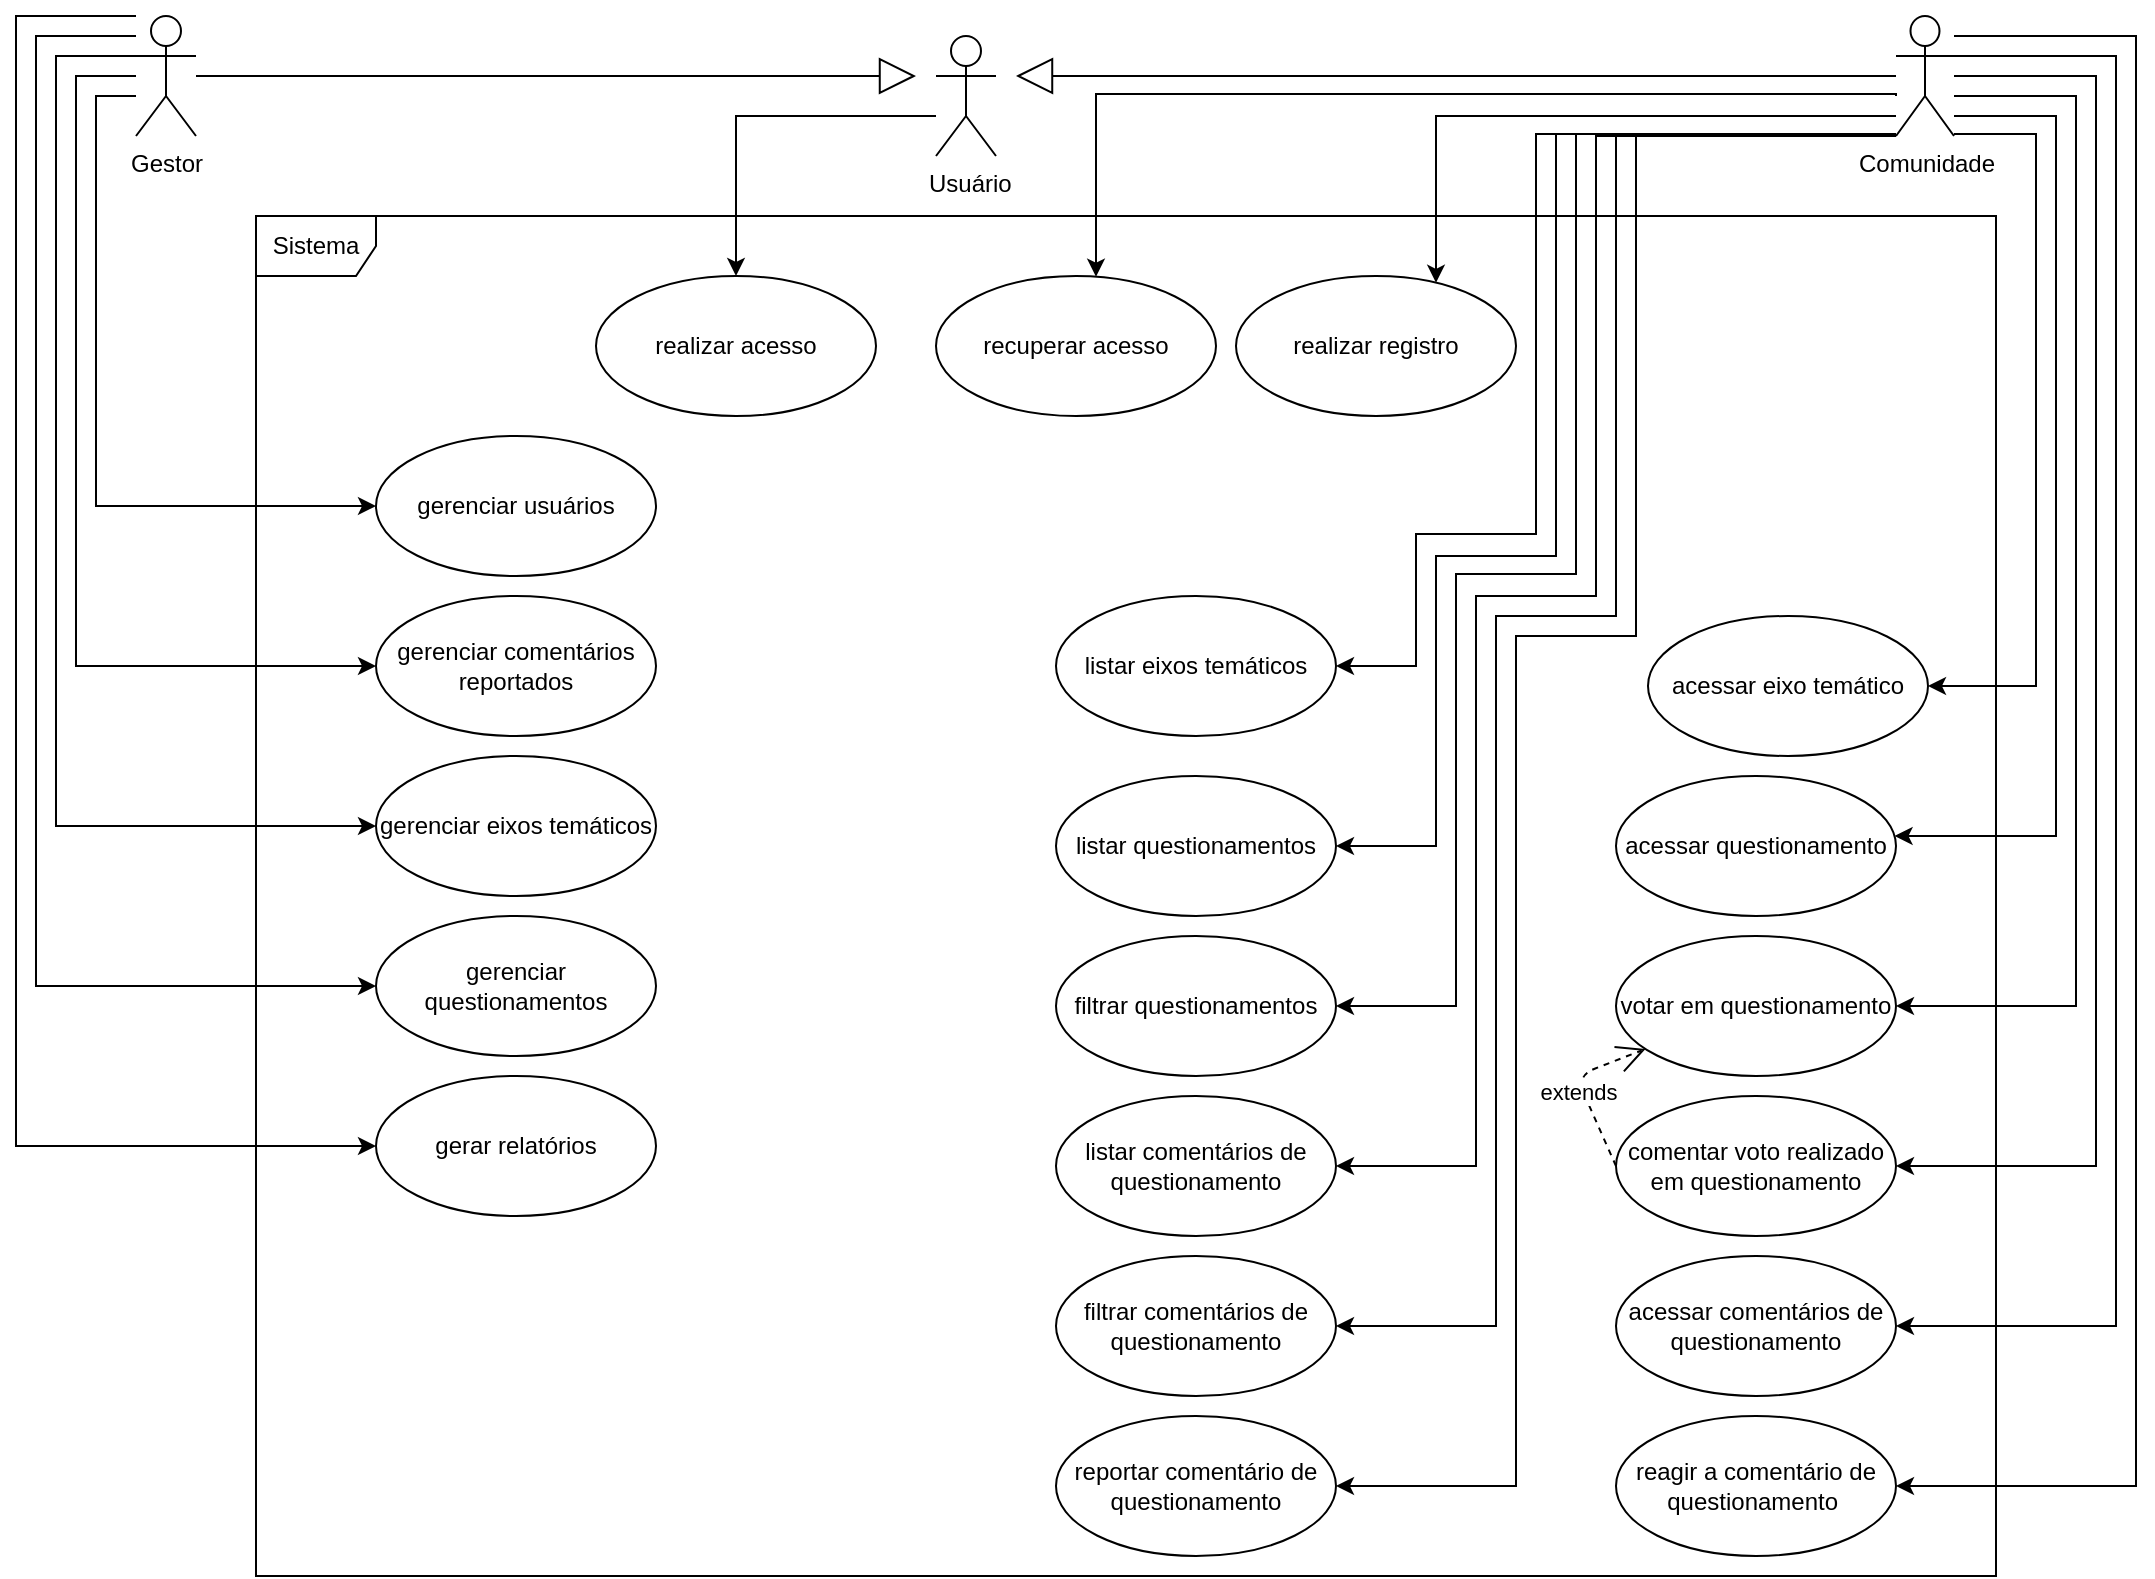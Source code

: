 <mxfile version="12.4.3" type="google" pages="1"><diagram name="Page-1" id="e7e014a7-5840-1c2e-5031-d8a46d1fe8dd"><mxGraphModel dx="599" dy="332" grid="1" gridSize="10" guides="1" tooltips="1" connect="1" arrows="1" fold="1" page="1" pageScale="1" pageWidth="1169" pageHeight="826" background="#ffffff" math="0" shadow="0"><root><mxCell id="0"/><mxCell id="1" parent="0"/><mxCell id="ITypu7x_8_i5IZBqR8q9-58" value="Sistema" style="shape=umlFrame;whiteSpace=wrap;html=1;" parent="1" vertex="1"><mxGeometry x="220" y="130" width="870" height="680" as="geometry"/></mxCell><mxCell id="ITypu7x_8_i5IZBqR8q9-72" style="edgeStyle=orthogonalEdgeStyle;rounded=0;orthogonalLoop=1;jettySize=auto;html=1;" parent="1" source="ITypu7x_8_i5IZBqR8q9-41" target="ITypu7x_8_i5IZBqR8q9-53" edge="1"><mxGeometry relative="1" as="geometry"><Array as="points"><mxPoint x="460" y="80"/></Array></mxGeometry></mxCell><mxCell id="ITypu7x_8_i5IZBqR8q9-73" style="edgeStyle=orthogonalEdgeStyle;rounded=0;orthogonalLoop=1;jettySize=auto;html=1;" parent="1" target="ITypu7x_8_i5IZBqR8q9-54" edge="1"><mxGeometry relative="1" as="geometry"><Array as="points"><mxPoint x="640" y="69"/></Array><mxPoint x="1040" y="70" as="sourcePoint"/></mxGeometry></mxCell><mxCell id="SffO-TTghCVA7MGwTHb8-1" style="edgeStyle=orthogonalEdgeStyle;rounded=0;orthogonalLoop=1;jettySize=auto;html=1;" parent="1" target="ITypu7x_8_i5IZBqR8q9-74" edge="1"><mxGeometry relative="1" as="geometry"><Array as="points"><mxPoint x="810" y="80"/></Array><mxPoint x="1040" y="80" as="sourcePoint"/></mxGeometry></mxCell><mxCell id="ITypu7x_8_i5IZBqR8q9-41" value="&amp;nbsp;Usuário&lt;br&gt;" style="shape=umlActor;verticalLabelPosition=bottom;labelBackgroundColor=#ffffff;verticalAlign=top;html=1;allowArrows=1;" parent="1" vertex="1"><mxGeometry x="560" y="40" width="30" height="60" as="geometry"/></mxCell><mxCell id="ITypu7x_8_i5IZBqR8q9-89" style="edgeStyle=orthogonalEdgeStyle;rounded=0;orthogonalLoop=1;jettySize=auto;html=1;" parent="1" source="ITypu7x_8_i5IZBqR8q9-46" target="ITypu7x_8_i5IZBqR8q9-59" edge="1"><mxGeometry relative="1" as="geometry"><Array as="points"><mxPoint x="140" y="70"/><mxPoint x="140" y="275"/></Array></mxGeometry></mxCell><mxCell id="ITypu7x_8_i5IZBqR8q9-90" style="edgeStyle=orthogonalEdgeStyle;rounded=0;orthogonalLoop=1;jettySize=auto;html=1;entryX=0;entryY=0.5;entryDx=0;entryDy=0;" parent="1" source="ITypu7x_8_i5IZBqR8q9-46" target="ITypu7x_8_i5IZBqR8q9-60" edge="1"><mxGeometry relative="1" as="geometry"><Array as="points"><mxPoint x="130" y="60"/><mxPoint x="130" y="355"/></Array></mxGeometry></mxCell><mxCell id="ITypu7x_8_i5IZBqR8q9-91" style="edgeStyle=orthogonalEdgeStyle;rounded=0;orthogonalLoop=1;jettySize=auto;html=1;" parent="1" source="ITypu7x_8_i5IZBqR8q9-46" target="ITypu7x_8_i5IZBqR8q9-61" edge="1"><mxGeometry relative="1" as="geometry"><Array as="points"><mxPoint x="120" y="50"/><mxPoint x="120" y="435"/></Array></mxGeometry></mxCell><mxCell id="ITypu7x_8_i5IZBqR8q9-92" style="edgeStyle=orthogonalEdgeStyle;rounded=0;orthogonalLoop=1;jettySize=auto;html=1;entryX=0;entryY=0.5;entryDx=0;entryDy=0;" parent="1" source="ITypu7x_8_i5IZBqR8q9-46" target="ITypu7x_8_i5IZBqR8q9-62" edge="1"><mxGeometry relative="1" as="geometry"><Array as="points"><mxPoint x="110" y="40"/><mxPoint x="110" y="515"/></Array></mxGeometry></mxCell><mxCell id="ITypu7x_8_i5IZBqR8q9-94" style="edgeStyle=orthogonalEdgeStyle;rounded=0;orthogonalLoop=1;jettySize=auto;html=1;entryX=0;entryY=0.5;entryDx=0;entryDy=0;" parent="1" source="ITypu7x_8_i5IZBqR8q9-46" target="ITypu7x_8_i5IZBqR8q9-63" edge="1"><mxGeometry relative="1" as="geometry"><Array as="points"><mxPoint x="100" y="30"/><mxPoint x="100" y="595"/></Array></mxGeometry></mxCell><mxCell id="ITypu7x_8_i5IZBqR8q9-46" value="Gestor&lt;br&gt;" style="shape=umlActor;verticalLabelPosition=bottom;labelBackgroundColor=#ffffff;verticalAlign=top;html=1;" parent="1" vertex="1"><mxGeometry x="160" y="30" width="30" height="60" as="geometry"/></mxCell><mxCell id="wI6Hx-tVMZ_VRcFabWvt-9" style="edgeStyle=orthogonalEdgeStyle;rounded=0;orthogonalLoop=1;jettySize=auto;html=1;" parent="1" source="ITypu7x_8_i5IZBqR8q9-47" target="ITypu7x_8_i5IZBqR8q9-75" edge="1"><mxGeometry relative="1" as="geometry"><Array as="points"><mxPoint x="1120" y="80"/><mxPoint x="1120" y="440"/></Array></mxGeometry></mxCell><mxCell id="wI6Hx-tVMZ_VRcFabWvt-10" style="edgeStyle=orthogonalEdgeStyle;rounded=0;orthogonalLoop=1;jettySize=auto;html=1;entryX=1;entryY=0.5;entryDx=0;entryDy=0;" parent="1" source="ITypu7x_8_i5IZBqR8q9-47" target="ITypu7x_8_i5IZBqR8q9-76" edge="1"><mxGeometry relative="1" as="geometry"><Array as="points"><mxPoint x="1110" y="89"/><mxPoint x="1110" y="365"/></Array></mxGeometry></mxCell><mxCell id="wI6Hx-tVMZ_VRcFabWvt-11" style="edgeStyle=orthogonalEdgeStyle;rounded=0;orthogonalLoop=1;jettySize=auto;html=1;entryX=1;entryY=0.5;entryDx=0;entryDy=0;" parent="1" source="ITypu7x_8_i5IZBqR8q9-47" target="ITypu7x_8_i5IZBqR8q9-79" edge="1"><mxGeometry relative="1" as="geometry"><Array as="points"><mxPoint x="1130" y="70"/><mxPoint x="1130" y="525"/></Array></mxGeometry></mxCell><mxCell id="wI6Hx-tVMZ_VRcFabWvt-12" style="edgeStyle=orthogonalEdgeStyle;rounded=0;orthogonalLoop=1;jettySize=auto;html=1;entryX=1;entryY=0.5;entryDx=0;entryDy=0;" parent="1" source="ITypu7x_8_i5IZBqR8q9-47" target="ITypu7x_8_i5IZBqR8q9-82" edge="1"><mxGeometry relative="1" as="geometry"><Array as="points"><mxPoint x="1140" y="60"/><mxPoint x="1140" y="605"/></Array></mxGeometry></mxCell><mxCell id="wI6Hx-tVMZ_VRcFabWvt-13" style="edgeStyle=orthogonalEdgeStyle;rounded=0;orthogonalLoop=1;jettySize=auto;html=1;entryX=1;entryY=0.5;entryDx=0;entryDy=0;" parent="1" source="ITypu7x_8_i5IZBqR8q9-47" target="ITypu7x_8_i5IZBqR8q9-84" edge="1"><mxGeometry relative="1" as="geometry"><Array as="points"><mxPoint x="1150" y="50"/><mxPoint x="1150" y="685"/></Array></mxGeometry></mxCell><mxCell id="wI6Hx-tVMZ_VRcFabWvt-15" style="edgeStyle=orthogonalEdgeStyle;rounded=0;orthogonalLoop=1;jettySize=auto;html=1;" parent="1" target="ITypu7x_8_i5IZBqR8q9-87" edge="1"><mxGeometry relative="1" as="geometry"><mxPoint x="1069" y="40" as="sourcePoint"/><Array as="points"><mxPoint x="1160" y="40"/><mxPoint x="1160" y="765"/></Array></mxGeometry></mxCell><mxCell id="wI6Hx-tVMZ_VRcFabWvt-16" style="edgeStyle=orthogonalEdgeStyle;rounded=0;orthogonalLoop=1;jettySize=auto;html=1;entryX=1;entryY=0.5;entryDx=0;entryDy=0;" parent="1" source="ITypu7x_8_i5IZBqR8q9-47" target="ITypu7x_8_i5IZBqR8q9-77" edge="1"><mxGeometry relative="1" as="geometry"><mxPoint x="1055" y="120" as="sourcePoint"/><Array as="points"><mxPoint x="860" y="89"/><mxPoint x="860" y="289"/><mxPoint x="800" y="289"/><mxPoint x="800" y="355"/></Array></mxGeometry></mxCell><mxCell id="wI6Hx-tVMZ_VRcFabWvt-17" style="edgeStyle=orthogonalEdgeStyle;rounded=0;orthogonalLoop=1;jettySize=auto;html=1;" parent="1" source="ITypu7x_8_i5IZBqR8q9-47" target="ITypu7x_8_i5IZBqR8q9-95" edge="1"><mxGeometry relative="1" as="geometry"><Array as="points"><mxPoint x="870" y="89"/><mxPoint x="870" y="300"/><mxPoint x="810" y="300"/><mxPoint x="810" y="445"/></Array></mxGeometry></mxCell><mxCell id="wI6Hx-tVMZ_VRcFabWvt-18" style="edgeStyle=orthogonalEdgeStyle;rounded=0;orthogonalLoop=1;jettySize=auto;html=1;" parent="1" source="ITypu7x_8_i5IZBqR8q9-47" target="ITypu7x_8_i5IZBqR8q9-83" edge="1"><mxGeometry relative="1" as="geometry"><Array as="points"><mxPoint x="880" y="89"/><mxPoint x="880" y="309"/><mxPoint x="820" y="309"/><mxPoint x="820" y="525"/></Array></mxGeometry></mxCell><mxCell id="wI6Hx-tVMZ_VRcFabWvt-19" style="edgeStyle=orthogonalEdgeStyle;rounded=0;orthogonalLoop=1;jettySize=auto;html=1;entryX=1;entryY=0.5;entryDx=0;entryDy=0;" parent="1" source="ITypu7x_8_i5IZBqR8q9-47" target="ITypu7x_8_i5IZBqR8q9-78" edge="1"><mxGeometry relative="1" as="geometry"><Array as="points"><mxPoint x="890" y="90"/><mxPoint x="890" y="320"/><mxPoint x="830" y="320"/><mxPoint x="830" y="605"/></Array></mxGeometry></mxCell><mxCell id="wI6Hx-tVMZ_VRcFabWvt-20" style="edgeStyle=orthogonalEdgeStyle;rounded=0;orthogonalLoop=1;jettySize=auto;html=1;entryX=1;entryY=0.5;entryDx=0;entryDy=0;" parent="1" source="ITypu7x_8_i5IZBqR8q9-47" target="ITypu7x_8_i5IZBqR8q9-85" edge="1"><mxGeometry relative="1" as="geometry"><Array as="points"><mxPoint x="900" y="90"/><mxPoint x="900" y="330"/><mxPoint x="840" y="330"/><mxPoint x="840" y="685"/></Array></mxGeometry></mxCell><mxCell id="wI6Hx-tVMZ_VRcFabWvt-21" style="edgeStyle=orthogonalEdgeStyle;rounded=0;orthogonalLoop=1;jettySize=auto;html=1;" parent="1" source="ITypu7x_8_i5IZBqR8q9-47" target="ITypu7x_8_i5IZBqR8q9-86" edge="1"><mxGeometry relative="1" as="geometry"><Array as="points"><mxPoint x="910" y="90"/><mxPoint x="910" y="340"/><mxPoint x="850" y="340"/><mxPoint x="850" y="765"/></Array></mxGeometry></mxCell><mxCell id="ITypu7x_8_i5IZBqR8q9-47" value="Comunidade" style="shape=umlActor;verticalLabelPosition=bottom;labelBackgroundColor=#ffffff;verticalAlign=top;html=1;" parent="1" vertex="1"><mxGeometry x="1040" y="30" width="29" height="60" as="geometry"/></mxCell><mxCell id="ITypu7x_8_i5IZBqR8q9-53" value="realizar acesso" style="ellipse;whiteSpace=wrap;html=1;" parent="1" vertex="1"><mxGeometry x="390" y="160" width="140" height="70" as="geometry"/></mxCell><mxCell id="ITypu7x_8_i5IZBqR8q9-54" value="recuperar acesso" style="ellipse;whiteSpace=wrap;html=1;" parent="1" vertex="1"><mxGeometry x="560" y="160" width="140" height="70" as="geometry"/></mxCell><mxCell id="ITypu7x_8_i5IZBqR8q9-59" value="gerenciar usuários&lt;br&gt;" style="ellipse;whiteSpace=wrap;html=1;" parent="1" vertex="1"><mxGeometry x="280" y="240" width="140" height="70" as="geometry"/></mxCell><mxCell id="ITypu7x_8_i5IZBqR8q9-60" value="gerenciar comentários reportados&lt;br&gt;" style="ellipse;whiteSpace=wrap;html=1;" parent="1" vertex="1"><mxGeometry x="280" y="320" width="140" height="70" as="geometry"/></mxCell><mxCell id="ITypu7x_8_i5IZBqR8q9-61" value="gerenciar eixos temáticos" style="ellipse;whiteSpace=wrap;html=1;" parent="1" vertex="1"><mxGeometry x="280" y="400" width="140" height="70" as="geometry"/></mxCell><mxCell id="ITypu7x_8_i5IZBqR8q9-62" value="gerenciar questionamentos&lt;br&gt;" style="ellipse;whiteSpace=wrap;html=1;" parent="1" vertex="1"><mxGeometry x="280" y="480" width="140" height="70" as="geometry"/></mxCell><mxCell id="ITypu7x_8_i5IZBqR8q9-63" value="gerar relatórios&lt;br&gt;" style="ellipse;whiteSpace=wrap;html=1;" parent="1" vertex="1"><mxGeometry x="280" y="560" width="140" height="70" as="geometry"/></mxCell><mxCell id="ITypu7x_8_i5IZBqR8q9-65" value="" style="endArrow=block;endSize=16;endFill=0;html=1;" parent="1" edge="1"><mxGeometry width="160" relative="1" as="geometry"><mxPoint x="190" y="60" as="sourcePoint"/><mxPoint x="550" y="60" as="targetPoint"/></mxGeometry></mxCell><mxCell id="ITypu7x_8_i5IZBqR8q9-69" value="" style="endArrow=block;endSize=16;endFill=0;html=1;" parent="1" edge="1"><mxGeometry width="160" relative="1" as="geometry"><mxPoint x="1040" y="60" as="sourcePoint"/><mxPoint x="600" y="60" as="targetPoint"/></mxGeometry></mxCell><mxCell id="ITypu7x_8_i5IZBqR8q9-74" value="realizar registro" style="ellipse;whiteSpace=wrap;html=1;" parent="1" vertex="1"><mxGeometry x="710" y="160" width="140" height="70" as="geometry"/></mxCell><mxCell id="ITypu7x_8_i5IZBqR8q9-75" value="acessar questionamento" style="ellipse;whiteSpace=wrap;html=1;" parent="1" vertex="1"><mxGeometry x="900" y="410" width="140" height="70" as="geometry"/></mxCell><mxCell id="ITypu7x_8_i5IZBqR8q9-76" value="acessar eixo temático" style="ellipse;whiteSpace=wrap;html=1;" parent="1" vertex="1"><mxGeometry x="916" y="330" width="140" height="70" as="geometry"/></mxCell><mxCell id="ITypu7x_8_i5IZBqR8q9-77" value="listar eixos temáticos" style="ellipse;whiteSpace=wrap;html=1;" parent="1" vertex="1"><mxGeometry x="620" y="320" width="140" height="70" as="geometry"/></mxCell><mxCell id="ITypu7x_8_i5IZBqR8q9-78" value="listar comentários de questionamento&lt;br&gt;" style="ellipse;whiteSpace=wrap;html=1;" parent="1" vertex="1"><mxGeometry x="620" y="570" width="140" height="70" as="geometry"/></mxCell><mxCell id="ITypu7x_8_i5IZBqR8q9-79" value="votar em questionamento" style="ellipse;whiteSpace=wrap;html=1;" parent="1" vertex="1"><mxGeometry x="900" y="490" width="140" height="70" as="geometry"/></mxCell><mxCell id="ITypu7x_8_i5IZBqR8q9-82" value="comentar voto realizado em questionamento&lt;br&gt;" style="ellipse;whiteSpace=wrap;html=1;" parent="1" vertex="1"><mxGeometry x="900" y="570" width="140" height="70" as="geometry"/></mxCell><mxCell id="ITypu7x_8_i5IZBqR8q9-83" value="filtrar questionamentos&lt;br&gt;" style="ellipse;whiteSpace=wrap;html=1;" parent="1" vertex="1"><mxGeometry x="620" y="490" width="140" height="70" as="geometry"/></mxCell><mxCell id="ITypu7x_8_i5IZBqR8q9-84" value="acessar comentários de questionamento&lt;br&gt;" style="ellipse;whiteSpace=wrap;html=1;" parent="1" vertex="1"><mxGeometry x="900" y="650" width="140" height="70" as="geometry"/></mxCell><mxCell id="ITypu7x_8_i5IZBqR8q9-85" value="filtrar comentários de questionamento" style="ellipse;whiteSpace=wrap;html=1;" parent="1" vertex="1"><mxGeometry x="620" y="650" width="140" height="70" as="geometry"/></mxCell><mxCell id="ITypu7x_8_i5IZBqR8q9-86" value="reportar comentário de questionamento" style="ellipse;whiteSpace=wrap;html=1;" parent="1" vertex="1"><mxGeometry x="620" y="730" width="140" height="70" as="geometry"/></mxCell><mxCell id="ITypu7x_8_i5IZBqR8q9-87" value="reagir a comentário de questionamento&amp;nbsp;" style="ellipse;whiteSpace=wrap;html=1;" parent="1" vertex="1"><mxGeometry x="900" y="730" width="140" height="70" as="geometry"/></mxCell><mxCell id="ITypu7x_8_i5IZBqR8q9-95" value="listar questionamentos" style="ellipse;whiteSpace=wrap;html=1;" parent="1" vertex="1"><mxGeometry x="620" y="410" width="140" height="70" as="geometry"/></mxCell><mxCell id="wI6Hx-tVMZ_VRcFabWvt-25" value="extends" style="endArrow=open;endSize=12;dashed=1;html=1;exitX=0;exitY=0.5;exitDx=0;exitDy=0;" parent="1" source="ITypu7x_8_i5IZBqR8q9-82" target="ITypu7x_8_i5IZBqR8q9-79" edge="1"><mxGeometry x="-0.043" y="2" width="160" relative="1" as="geometry"><mxPoint x="890" y="580" as="sourcePoint"/><mxPoint x="1050" y="580" as="targetPoint"/><Array as="points"><mxPoint x="880" y="560"/></Array><mxPoint as="offset"/></mxGeometry></mxCell></root></mxGraphModel></diagram></mxfile>